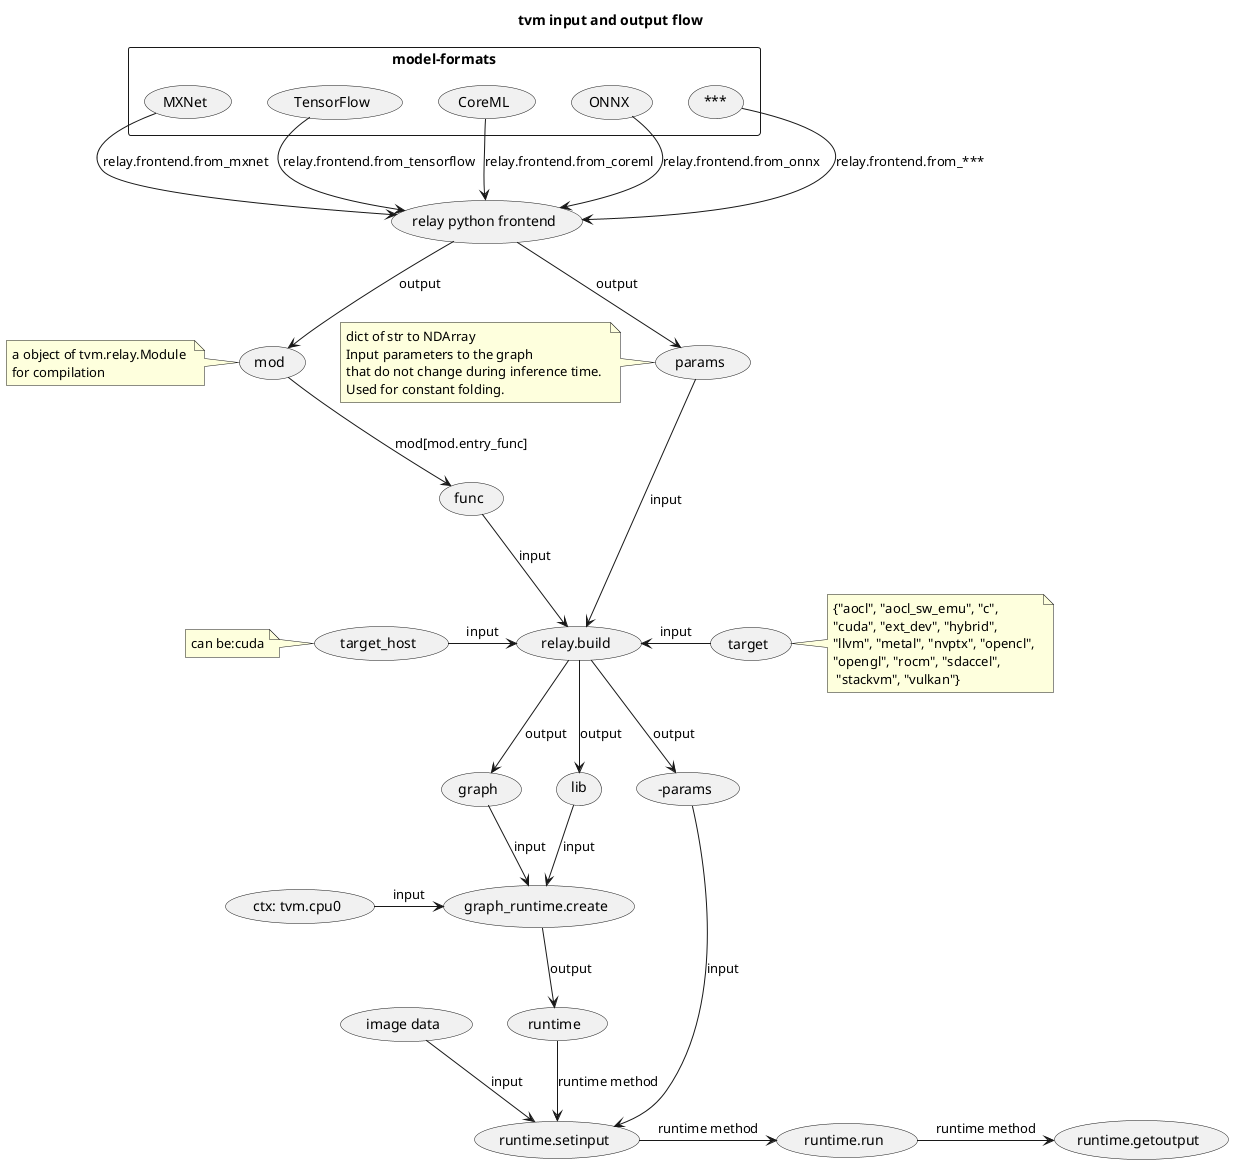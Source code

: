@startuml tvm-input-output-flow
title tvm input and output flow
(relay python frontend) as rpf

rectangle model-formats {
    (MXNet) -down-> rpf: relay.frontend.from_mxnet
    (TensorFlow) -down->rpf: relay.frontend.from_tensorflow
    (CoreML) -down->rpf: relay.frontend.from_coreml
    (ONNX) -down->rpf: relay.frontend.from_onnx
    (***) -down->rpf: relay.frontend.from_***
}

rpf -down-> (mod): output
note left: a object of tvm.relay.Module \nfor compilation 
rpf -down-> (params): output
note left: dict of str to NDArray \nInput parameters to the graph \nthat do not change during inference time. \nUsed for constant folding.
(mod) -down-> (func): mod[mod.entry_func]

(relay.build) as rb
(target) as target
note right: {"aocl", "aocl_sw_emu", "c",\n"cuda", "ext_dev", "hybrid", \n"llvm", "metal", "nvptx", "opencl", \n"opengl", "rocm", "sdaccel",\n "stackvm", "vulkan"}
target -left-> rb: input
(target_host) as th
note left: can be:cuda
th -> rb: input
(func) -down-> rb: input
(params) -down-> rb: input

rb -down-> (graph): output
rb -down-> (lib): output
rb -down-> (-params): output

(graph_runtime.create) as grc
(graph) -down-> grc: input
(lib) -down-> grc: input
(ctx: tvm.cpu0) -> grc: input

grc -down-> (runtime): output
(runtime.setinput) as rs
(-params) -down-> rs: input
(image data) -down-> rs: input
(runtime) -down-> rs: runtime method
(runtime.run) as rr
(runtime.getoutput) as rg
rs -> rr: runtime method
rr -> rg: runtime method

@enduml
